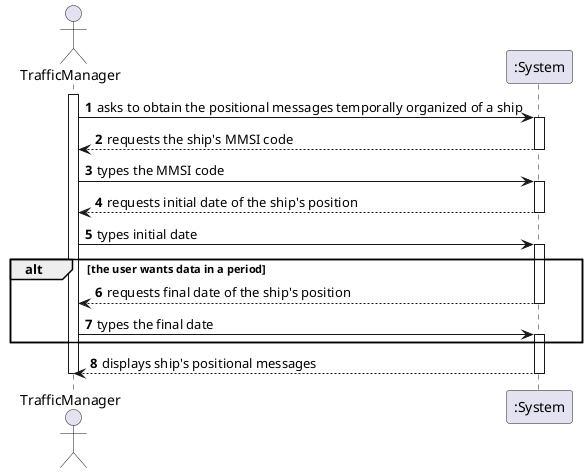 @startuml

autonumber
actor TrafficManager as TM

activate TM
TM -> ":System" : asks to obtain the positional messages temporally organized of a ship
activate ":System"
":System" --> TM : requests the ship's MMSI code
deactivate ":System"
TM -> ":System" : types the MMSI code
activate ":System"
":System" --> TM : requests initial date of the ship's position
deactivate ":System"
TM -> ":System" : types initial date
activate ":System"
alt the user wants data in a period
":System" --> TM : requests final date of the ship's position
deactivate ":System"
TM -> ":System" : types the final date
activate ":System"
end
":System" --> TM : displays ship's positional messages
deactivate ":System"

deactivate TM

@enduml


@enduml